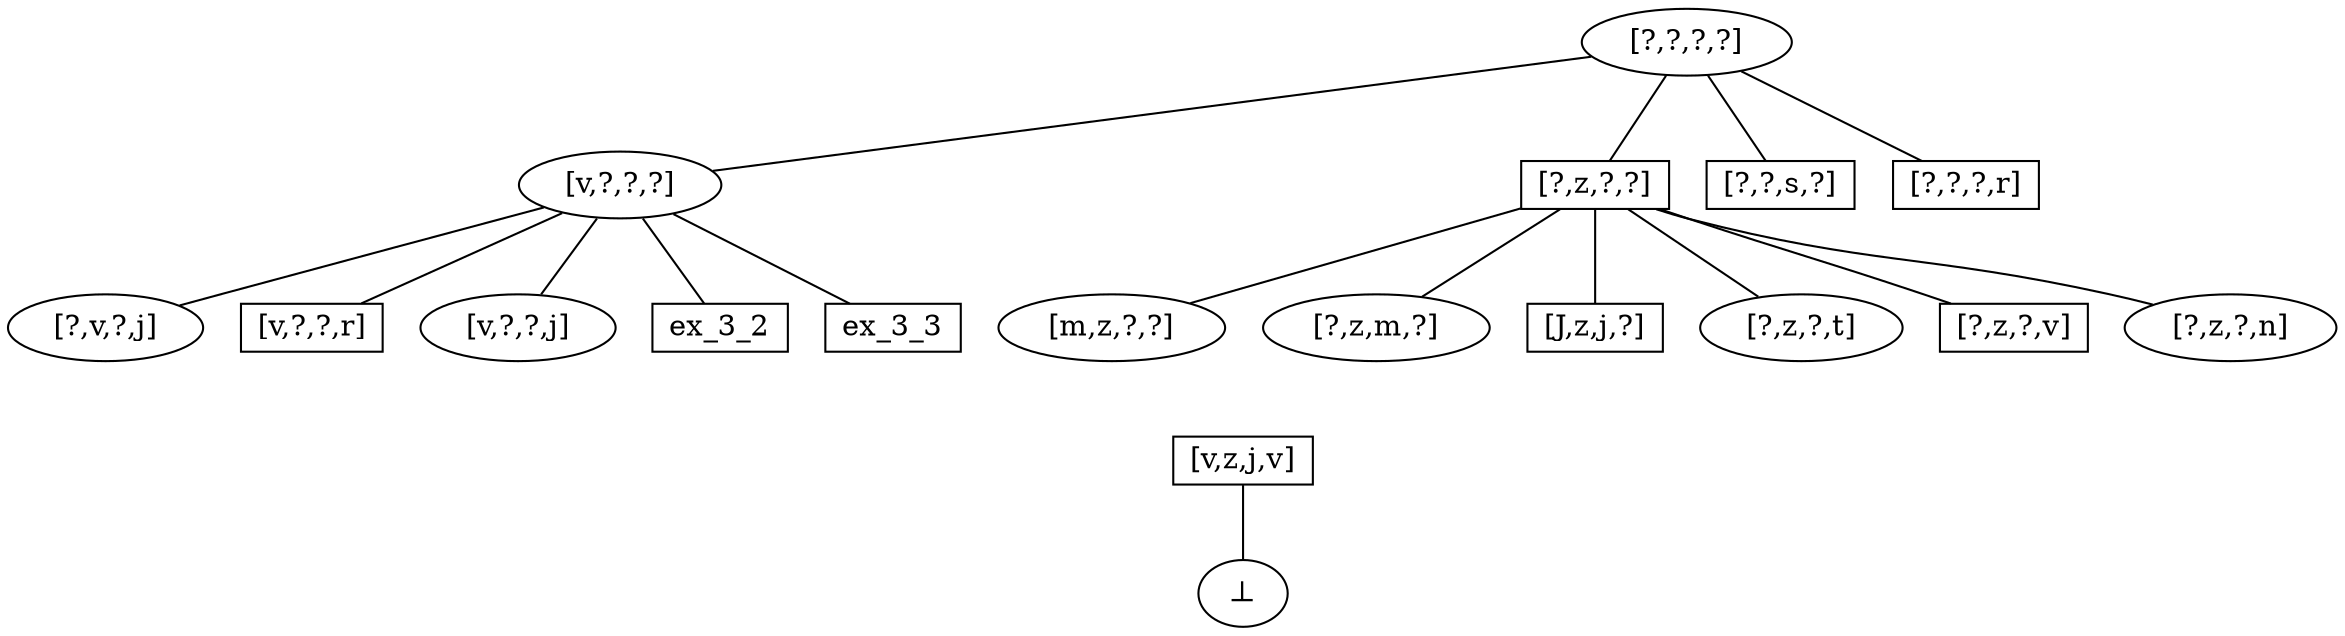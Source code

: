 digraph iter_1 {
    node [shape=rect height=0.1, width=0.2];
    edge [arrowhead = none];

    top  [label = "[?,?,?,?]",shape=ellipse];
    bot  [label = "&#8869;",shape=ellipse];

    ex_1 [label= "[v,z,j,v]"];
    
    ex_2_1 [label = "[v,?,?,?]",shape=ellipse];
    ex_2_2 [label = "[?,z,?,?]"];
    ex_2_4 [label = "[?,?,s,?]"];
    ex_2_5 [label = "[?,?,?,r]"];
 
    ex_3_1  [label = "[v,j,?,?]",shape=ellipse];
    ex_3_1  [label = "[v,o,?,?]",shape=ellipse];
    ex_3_1  [label = "[v,?,m,?]",shape=ellipse];
    ex_3_1  [label = "[?,v,?,j]"];
    ex_3_4  [label = "[v,?,?,r]"];
    ex_3_5  [label = "[v,?,?,j]",shape=ellipse];
 
    ex_3_6  [label = "[m,z,?,?]",shape=ellipse];
    ex_3_7  [label = "[?,z,m,?]",shape=ellipse];
    ex_3_8  [label = "[J,z,j,?]"];
    ex_3_9  [label = "[?,z,?,t]",shape=ellipse];
    ex_3_10 [label = "[?,z,?,v]"];
    ex_3_11 [label = "[?,z,?,n]",shape=ellipse];
       
    top -> ex_2_1;
    top -> ex_2_2;
    top -> ex_2_4;
    top -> ex_2_5;

    ex_2_1 -> ex_3_1;    
    ex_2_1 -> ex_3_2;    
    ex_2_1 -> ex_3_3;    
    ex_2_1 -> ex_3_4;    
    ex_2_1 -> ex_3_5;    
    
    ex_2_2 -> ex_3_6;
    ex_2_2 -> ex_3_7;
    ex_2_2 -> ex_3_8;
    ex_2_2 -> ex_3_9;
    ex_2_2 -> ex_3_10;
    ex_2_2 -> ex_3_11;

    ex_3_6 -> ex_1[style=invis];
    ex_3_7 -> ex_1[style=invis];
    
    ex_1 -> bot;
}
